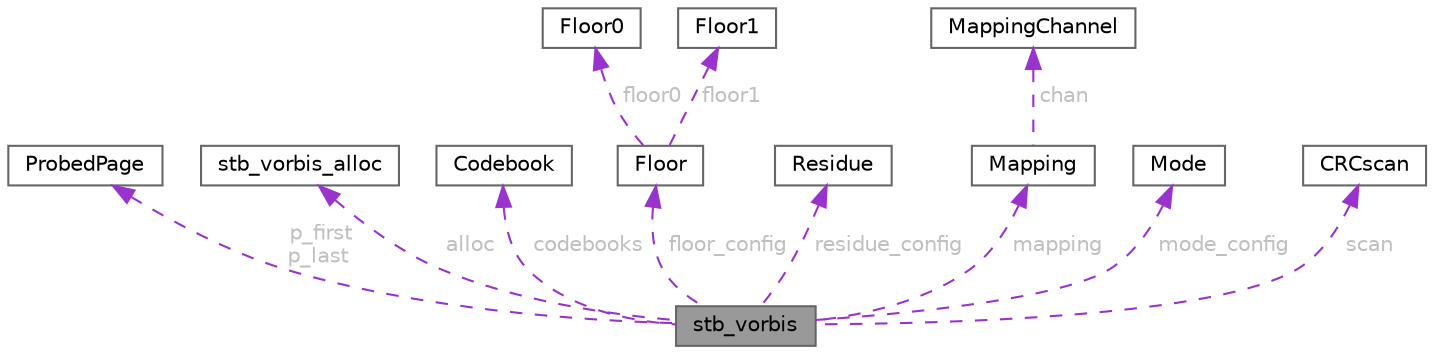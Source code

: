 digraph "stb_vorbis"
{
 // LATEX_PDF_SIZE
  bgcolor="transparent";
  edge [fontname=Helvetica,fontsize=10,labelfontname=Helvetica,labelfontsize=10];
  node [fontname=Helvetica,fontsize=10,shape=box,height=0.2,width=0.4];
  Node1 [id="Node000001",label="stb_vorbis",height=0.2,width=0.4,color="gray40", fillcolor="grey60", style="filled", fontcolor="black",tooltip=" "];
  Node2 -> Node1 [id="edge23_Node000001_Node000002",dir="back",color="darkorchid3",style="dashed",tooltip=" ",label=" p_first\np_last",fontcolor="grey" ];
  Node2 [id="Node000002",label="ProbedPage",height=0.2,width=0.4,color="gray40", fillcolor="white", style="filled",URL="$struct_probed_page.html",tooltip=" "];
  Node3 -> Node1 [id="edge24_Node000001_Node000003",dir="back",color="darkorchid3",style="dashed",tooltip=" ",label=" alloc",fontcolor="grey" ];
  Node3 [id="Node000003",label="stb_vorbis_alloc",height=0.2,width=0.4,color="gray40", fillcolor="white", style="filled",URL="$structstb__vorbis__alloc.html",tooltip=" "];
  Node4 -> Node1 [id="edge25_Node000001_Node000004",dir="back",color="darkorchid3",style="dashed",tooltip=" ",label=" codebooks",fontcolor="grey" ];
  Node4 [id="Node000004",label="Codebook",height=0.2,width=0.4,color="gray40", fillcolor="white", style="filled",URL="$struct_codebook.html",tooltip=" "];
  Node5 -> Node1 [id="edge26_Node000001_Node000005",dir="back",color="darkorchid3",style="dashed",tooltip=" ",label=" floor_config",fontcolor="grey" ];
  Node5 [id="Node000005",label="Floor",height=0.2,width=0.4,color="gray40", fillcolor="white", style="filled",URL="$union_floor.html",tooltip=" "];
  Node6 -> Node5 [id="edge27_Node000005_Node000006",dir="back",color="darkorchid3",style="dashed",tooltip=" ",label=" floor0",fontcolor="grey" ];
  Node6 [id="Node000006",label="Floor0",height=0.2,width=0.4,color="gray40", fillcolor="white", style="filled",URL="$struct_floor0.html",tooltip=" "];
  Node7 -> Node5 [id="edge28_Node000005_Node000007",dir="back",color="darkorchid3",style="dashed",tooltip=" ",label=" floor1",fontcolor="grey" ];
  Node7 [id="Node000007",label="Floor1",height=0.2,width=0.4,color="gray40", fillcolor="white", style="filled",URL="$struct_floor1.html",tooltip=" "];
  Node8 -> Node1 [id="edge29_Node000001_Node000008",dir="back",color="darkorchid3",style="dashed",tooltip=" ",label=" residue_config",fontcolor="grey" ];
  Node8 [id="Node000008",label="Residue",height=0.2,width=0.4,color="gray40", fillcolor="white", style="filled",URL="$struct_residue.html",tooltip=" "];
  Node9 -> Node1 [id="edge30_Node000001_Node000009",dir="back",color="darkorchid3",style="dashed",tooltip=" ",label=" mapping",fontcolor="grey" ];
  Node9 [id="Node000009",label="Mapping",height=0.2,width=0.4,color="gray40", fillcolor="white", style="filled",URL="$struct_mapping.html",tooltip=" "];
  Node10 -> Node9 [id="edge31_Node000009_Node000010",dir="back",color="darkorchid3",style="dashed",tooltip=" ",label=" chan",fontcolor="grey" ];
  Node10 [id="Node000010",label="MappingChannel",height=0.2,width=0.4,color="gray40", fillcolor="white", style="filled",URL="$struct_mapping_channel.html",tooltip=" "];
  Node11 -> Node1 [id="edge32_Node000001_Node000011",dir="back",color="darkorchid3",style="dashed",tooltip=" ",label=" mode_config",fontcolor="grey" ];
  Node11 [id="Node000011",label="Mode",height=0.2,width=0.4,color="gray40", fillcolor="white", style="filled",URL="$struct_mode.html",tooltip=" "];
  Node12 -> Node1 [id="edge33_Node000001_Node000012",dir="back",color="darkorchid3",style="dashed",tooltip=" ",label=" scan",fontcolor="grey" ];
  Node12 [id="Node000012",label="CRCscan",height=0.2,width=0.4,color="gray40", fillcolor="white", style="filled",URL="$struct_c_r_cscan.html",tooltip=" "];
}

